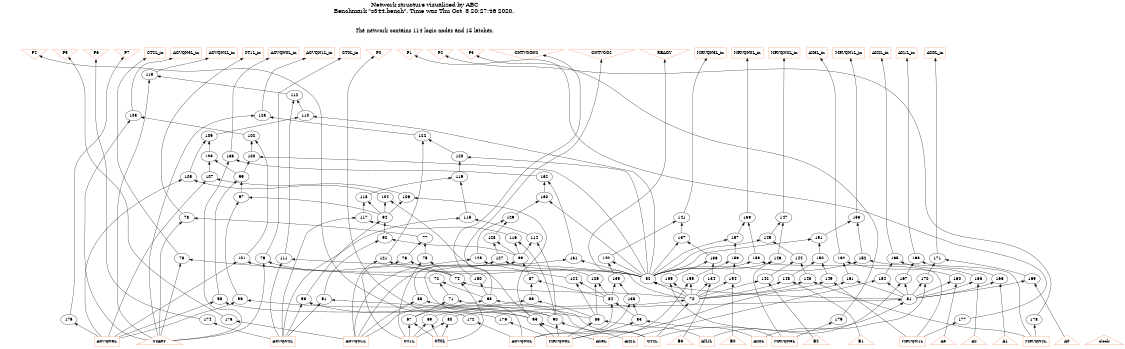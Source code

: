 # Network structure generated by ABC

digraph network {
size = "7.5,10";
center = true;
edge [dir = back];

{
  node [shape = plaintext];
  edge [style = invis];
  LevelTitle1 [label=""];
  LevelTitle2 [label=""];
  Level14 [label = ""];
  Level13 [label = ""];
  Level12 [label = ""];
  Level11 [label = ""];
  Level10 [label = ""];
  Level9 [label = ""];
  Level8 [label = ""];
  Level7 [label = ""];
  Level6 [label = ""];
  Level5 [label = ""];
  Level4 [label = ""];
  Level3 [label = ""];
  Level2 [label = ""];
  Level1 [label = ""];
  Level0 [label = ""];
  LevelTitle1 ->  LevelTitle2 ->  Level14 ->  Level13 ->  Level12 ->  Level11 ->  Level10 ->  Level9 ->  Level8 ->  Level7 ->  Level6 ->  Level5 ->  Level4 ->  Level3 ->  Level2 ->  Level1 ->  Level0;
}

{
  rank = same;
  LevelTitle1;
  title1 [shape=plaintext,
          fontsize=20,
          fontname = "Times-Roman",
          label="Network structure visualized by ABC\nBenchmark \"s344.bench\". Time was Thu Oct  8 20:27:46 2020. "
         ];
}

{
  rank = same;
  LevelTitle2;
  title2 [shape=plaintext,
          fontsize=18,
          fontname = "Times-Roman",
          label="The network contains 114 logic nodes and 15 latches.\n"
         ];
}

{
  rank = same;
  Level14;
  Node11 [label = "P4", shape = invtriangle, color = coral, fillcolor = coral];
  Node12 [label = "P5", shape = invtriangle, color = coral, fillcolor = coral];
  Node13 [label = "P6", shape = invtriangle, color = coral, fillcolor = coral];
  Node14 [label = "P7", shape = invtriangle, color = coral, fillcolor = coral];
  Node15 [label = "P0", shape = invtriangle, color = coral, fillcolor = coral];
  Node16 [label = "P1", shape = invtriangle, color = coral, fillcolor = coral];
  Node17 [label = "P2", shape = invtriangle, color = coral, fillcolor = coral];
  Node18 [label = "P3", shape = invtriangle, color = coral, fillcolor = coral];
  Node19 [label = "CNTVCON2", shape = invtriangle, color = coral, fillcolor = coral];
  Node20 [label = "CNTVCO2", shape = invtriangle, color = coral, fillcolor = coral];
  Node21 [label = "READY", shape = invtriangle, color = coral, fillcolor = coral];
  Node23 [label = "CT2L_in", shape = box, color = coral, fillcolor = coral];
  Node26 [label = "CT1L_in", shape = box, color = coral, fillcolor = coral];
  Node29 [label = "CT0L_in", shape = box, color = coral, fillcolor = coral];
  Node32 [label = "ACVQN3L_in", shape = box, color = coral, fillcolor = coral];
  Node35 [label = "ACVQN2L_in", shape = box, color = coral, fillcolor = coral];
  Node38 [label = "ACVQN1L_in", shape = box, color = coral, fillcolor = coral];
  Node41 [label = "ACVQN0L_in", shape = box, color = coral, fillcolor = coral];
  Node44 [label = "MRVQN3L_in", shape = box, color = coral, fillcolor = coral];
  Node47 [label = "MRVQN2L_in", shape = box, color = coral, fillcolor = coral];
  Node50 [label = "MRVQN1L_in", shape = box, color = coral, fillcolor = coral];
  Node53 [label = "MRVQN0L_in", shape = box, color = coral, fillcolor = coral];
  Node56 [label = "AX3L_in", shape = box, color = coral, fillcolor = coral];
  Node59 [label = "AX2L_in", shape = box, color = coral, fillcolor = coral];
  Node62 [label = "AX1L_in", shape = box, color = coral, fillcolor = coral];
  Node65 [label = "AX0L_in", shape = box, color = coral, fillcolor = coral];
}

{
  rank = same;
  Level13;
  Node113 [label = "113\n", shape = ellipse];
}

{
  rank = same;
  Level12;
  Node112 [label = "112\n", shape = ellipse];
}

{
  rank = same;
  Level11;
  Node103 [label = "103\n", shape = ellipse];
  Node110 [label = "110\n", shape = ellipse];
  Node123 [label = "123\n", shape = ellipse];
}

{
  rank = same;
  Level10;
  Node102 [label = "102\n", shape = ellipse];
  Node109 [label = "109\n", shape = ellipse];
  Node122 [label = "122\n", shape = ellipse];
}

{
  rank = same;
  Level9;
  Node100 [label = "100\n", shape = ellipse];
  Node108 [label = "108\n", shape = ellipse];
  Node120 [label = "120\n", shape = ellipse];
  Node133 [label = "133\n", shape = ellipse];
}

{
  rank = same;
  Level8;
  Node99 [label = "99\n", shape = ellipse];
  Node105 [label = "105\n", shape = ellipse];
  Node107 [label = "107\n", shape = ellipse];
  Node119 [label = "119\n", shape = ellipse];
  Node132 [label = "132\n", shape = ellipse];
}

{
  rank = same;
  Level7;
  Node97 [label = "97\n", shape = ellipse];
  Node104 [label = "104\n", shape = ellipse];
  Node106 [label = "106\n", shape = ellipse];
  Node118 [label = "118\n", shape = ellipse];
  Node130 [label = "130\n", shape = ellipse];
}

{
  rank = same;
  Level6;
  Node78 [label = "78\n", shape = ellipse];
  Node94 [label = "94\n", shape = ellipse];
  Node115 [label = "115\n", shape = ellipse];
  Node117 [label = "117\n", shape = ellipse];
  Node129 [label = "129\n", shape = ellipse];
  Node141 [label = "141\n", shape = ellipse];
  Node147 [label = "147\n", shape = ellipse];
  Node153 [label = "153\n", shape = ellipse];
  Node159 [label = "159\n", shape = ellipse];
}

{
  rank = same;
  Level5;
  Node77 [label = "77\n", shape = ellipse];
  Node92 [label = "92\n", shape = ellipse];
  Node114 [label = "114\n", shape = ellipse];
  Node116 [label = "116\n", shape = ellipse];
  Node128 [label = "128\n", shape = ellipse];
  Node137 [label = "137\n", shape = ellipse];
  Node145 [label = "145\n", shape = ellipse];
  Node151 [label = "151\n", shape = ellipse];
  Node157 [label = "157\n", shape = ellipse];
}

{
  rank = same;
  Level4;
  Node73 [label = "73\n", shape = ellipse];
  Node75 [label = "75\n", shape = ellipse];
  Node76 [label = "76\n", shape = ellipse];
  Node79 [label = "79\n", shape = ellipse];
  Node89 [label = "89\n", shape = ellipse];
  Node101 [label = "101\n", shape = ellipse];
  Node111 [label = "111\n", shape = ellipse];
  Node121 [label = "121\n", shape = ellipse];
  Node125 [label = "125\n", shape = ellipse];
  Node127 [label = "127\n", shape = ellipse];
  Node131 [label = "131\n", shape = ellipse];
  Node136 [label = "136\n", shape = ellipse];
  Node140 [label = "140\n", shape = ellipse];
  Node144 [label = "144\n", shape = ellipse];
  Node146 [label = "146\n", shape = ellipse];
  Node150 [label = "150\n", shape = ellipse];
  Node152 [label = "152\n", shape = ellipse];
  Node156 [label = "156\n", shape = ellipse];
  Node158 [label = "158\n", shape = ellipse];
  Node162 [label = "162\n", shape = ellipse];
  Node165 [label = "165\n", shape = ellipse];
  Node168 [label = "168\n", shape = ellipse];
  Node171 [label = "171\n", shape = ellipse];
}

{
  rank = same;
  Level3;
  Node72 [label = "72\n", shape = ellipse];
  Node74 [label = "74\n", shape = ellipse];
  Node82 [label = "82\n", shape = ellipse];
  Node87 [label = "87\n", shape = ellipse];
  Node124 [label = "124\n", shape = ellipse];
  Node126 [label = "126\n", shape = ellipse];
  Node134 [label = "134\n", shape = ellipse];
  Node135 [label = "135\n", shape = ellipse];
  Node139 [label = "139\n", shape = ellipse];
  Node142 [label = "142\n", shape = ellipse];
  Node143 [label = "143\n", shape = ellipse];
  Node148 [label = "148\n", shape = ellipse];
  Node149 [label = "149\n", shape = ellipse];
  Node154 [label = "154\n", shape = ellipse];
  Node155 [label = "155\n", shape = ellipse];
  Node160 [label = "160\n", shape = ellipse];
  Node161 [label = "161\n", shape = ellipse];
  Node163 [label = "163\n", shape = ellipse];
  Node164 [label = "164\n", shape = ellipse];
  Node166 [label = "166\n", shape = ellipse];
  Node167 [label = "167\n", shape = ellipse];
  Node169 [label = "169\n", shape = ellipse];
  Node170 [label = "170\n", shape = ellipse];
  Node180 [label = "180\n", shape = ellipse];
}

{
  rank = same;
  Level2;
  Node68 [label = "68\n", shape = ellipse];
  Node70 [label = "70\n", shape = ellipse];
  Node71 [label = "71\n", shape = ellipse];
  Node81 [label = "81\n", shape = ellipse];
  Node84 [label = "84\n", shape = ellipse];
  Node86 [label = "86\n", shape = ellipse];
  Node88 [label = "88\n", shape = ellipse];
  Node91 [label = "91\n", shape = ellipse];
  Node93 [label = "93\n", shape = ellipse];
  Node96 [label = "96\n", shape = ellipse];
  Node98 [label = "98\n", shape = ellipse];
  Node138 [label = "138\n", shape = ellipse];
}

{
  rank = same;
  Level1;
  Node67 [label = "67\n", shape = ellipse];
  Node69 [label = "69\n", shape = ellipse];
  Node80 [label = "80\n", shape = ellipse];
  Node83 [label = "83\n", shape = ellipse];
  Node85 [label = "85\n", shape = ellipse];
  Node90 [label = "90\n", shape = ellipse];
  Node95 [label = "95\n", shape = ellipse];
  Node172 [label = "172\n", shape = ellipse];
  Node173 [label = "173\n", shape = ellipse];
  Node174 [label = "174\n", shape = ellipse];
  Node175 [label = "175\n", shape = ellipse];
  Node176 [label = "176\n", shape = ellipse];
  Node177 [label = "177\n", shape = ellipse];
  Node178 [label = "178\n", shape = ellipse];
  Node179 [label = "179\n", shape = ellipse];
}

{
  rank = same;
  Level0;
  Node1 [label = "clock", shape = triangle, color = coral, fillcolor = coral];
  Node2 [label = "START", shape = triangle, color = coral, fillcolor = coral];
  Node3 [label = "B0", shape = triangle, color = coral, fillcolor = coral];
  Node4 [label = "B1", shape = triangle, color = coral, fillcolor = coral];
  Node5 [label = "B2", shape = triangle, color = coral, fillcolor = coral];
  Node6 [label = "B3", shape = triangle, color = coral, fillcolor = coral];
  Node7 [label = "A0", shape = triangle, color = coral, fillcolor = coral];
  Node8 [label = "A1", shape = triangle, color = coral, fillcolor = coral];
  Node9 [label = "A2", shape = triangle, color = coral, fillcolor = coral];
  Node10 [label = "A3", shape = triangle, color = coral, fillcolor = coral];
  Node24 [label = "CT2L", shape = box, color = coral, fillcolor = coral];
  Node27 [label = "CT1L", shape = box, color = coral, fillcolor = coral];
  Node30 [label = "CT0L", shape = box, color = coral, fillcolor = coral];
  Node33 [label = "ACVQN3L", shape = box, color = coral, fillcolor = coral];
  Node36 [label = "ACVQN2L", shape = box, color = coral, fillcolor = coral];
  Node39 [label = "ACVQN1L", shape = box, color = coral, fillcolor = coral];
  Node42 [label = "ACVQN0L", shape = box, color = coral, fillcolor = coral];
  Node45 [label = "MRVQN3L", shape = box, color = coral, fillcolor = coral];
  Node48 [label = "MRVQN2L", shape = box, color = coral, fillcolor = coral];
  Node51 [label = "MRVQN1L", shape = box, color = coral, fillcolor = coral];
  Node54 [label = "MRVQN0L", shape = box, color = coral, fillcolor = coral];
  Node57 [label = "AX3L", shape = box, color = coral, fillcolor = coral];
  Node60 [label = "AX2L", shape = box, color = coral, fillcolor = coral];
  Node63 [label = "AX1L", shape = box, color = coral, fillcolor = coral];
  Node66 [label = "AX0L", shape = box, color = coral, fillcolor = coral];
}

title1 -> title2 [style = invis];
title2 -> Node11 [style = invis];
title2 -> Node12 [style = invis];
title2 -> Node13 [style = invis];
title2 -> Node14 [style = invis];
title2 -> Node15 [style = invis];
title2 -> Node16 [style = invis];
title2 -> Node17 [style = invis];
title2 -> Node18 [style = invis];
title2 -> Node19 [style = invis];
title2 -> Node20 [style = invis];
title2 -> Node21 [style = invis];
title2 -> Node23 [style = invis];
title2 -> Node26 [style = invis];
title2 -> Node29 [style = invis];
title2 -> Node32 [style = invis];
title2 -> Node35 [style = invis];
title2 -> Node38 [style = invis];
title2 -> Node41 [style = invis];
title2 -> Node44 [style = invis];
title2 -> Node47 [style = invis];
title2 -> Node50 [style = invis];
title2 -> Node53 [style = invis];
title2 -> Node56 [style = invis];
title2 -> Node59 [style = invis];
title2 -> Node62 [style = invis];
title2 -> Node65 [style = invis];
Node11 -> Node12 [style = invis];
Node12 -> Node13 [style = invis];
Node13 -> Node14 [style = invis];
Node14 -> Node15 [style = invis];
Node15 -> Node16 [style = invis];
Node16 -> Node17 [style = invis];
Node17 -> Node18 [style = invis];
Node18 -> Node19 [style = invis];
Node19 -> Node20 [style = invis];
Node20 -> Node21 [style = invis];
Node11 -> Node172 [style = solid];
Node12 -> Node173 [style = solid];
Node13 -> Node174 [style = solid];
Node14 -> Node175 [style = solid];
Node15 -> Node176 [style = solid];
Node16 -> Node177 [style = solid];
Node17 -> Node178 [style = solid];
Node18 -> Node179 [style = solid];
Node19 -> Node180 [style = solid];
Node20 -> Node68 [style = solid];
Node21 -> Node70 [style = solid];
Node23 -> Node73 [style = solid];
Node26 -> Node78 [style = solid];
Node29 -> Node79 [style = solid];
Node32 -> Node103 [style = solid];
Node35 -> Node113 [style = solid];
Node38 -> Node123 [style = solid];
Node41 -> Node133 [style = solid];
Node44 -> Node141 [style = solid];
Node47 -> Node147 [style = solid];
Node50 -> Node153 [style = solid];
Node53 -> Node159 [style = solid];
Node56 -> Node162 [style = solid];
Node59 -> Node165 [style = solid];
Node62 -> Node168 [style = solid];
Node65 -> Node171 [style = solid];
Node67 -> Node27 [style = solid];
Node67 -> Node30 [style = solid];
Node68 -> Node24 [style = solid];
Node68 -> Node67 [style = solid];
Node69 -> Node27 [style = solid];
Node69 -> Node30 [style = solid];
Node70 -> Node24 [style = solid];
Node70 -> Node69 [style = solid];
Node71 -> Node24 [style = solid];
Node71 -> Node67 [style = solid];
Node72 -> Node68 [style = solid];
Node72 -> Node71 [style = solid];
Node73 -> Node2 [style = solid];
Node73 -> Node72 [style = solid];
Node74 -> Node30 [style = solid];
Node74 -> Node70 [style = solid];
Node75 -> Node27 [style = solid];
Node75 -> Node74 [style = solid];
Node76 -> Node27 [style = solid];
Node76 -> Node74 [style = solid];
Node77 -> Node75 [style = solid];
Node77 -> Node76 [style = solid];
Node78 -> Node2 [style = solid];
Node78 -> Node77 [style = solid];
Node79 -> Node2 [style = solid];
Node79 -> Node74 [style = solid];
Node80 -> Node27 [style = solid];
Node80 -> Node30 [style = solid];
Node81 -> Node24 [style = solid];
Node81 -> Node80 [style = solid];
Node82 -> Node70 [style = solid];
Node82 -> Node81 [style = solid];
Node83 -> Node54 [style = solid];
Node83 -> Node66 [style = solid];
Node84 -> Node42 [style = solid];
Node84 -> Node83 [style = solid];
Node85 -> Node54 [style = solid];
Node85 -> Node63 [style = solid];
Node86 -> Node39 [style = solid];
Node86 -> Node85 [style = solid];
Node87 -> Node84 [style = solid];
Node87 -> Node86 [style = solid];
Node88 -> Node39 [style = solid];
Node88 -> Node85 [style = solid];
Node89 -> Node87 [style = solid];
Node89 -> Node88 [style = solid];
Node90 -> Node54 [style = solid];
Node90 -> Node60 [style = solid];
Node91 -> Node36 [style = solid];
Node91 -> Node90 [style = solid];
Node92 -> Node89 [style = solid];
Node92 -> Node91 [style = solid];
Node93 -> Node36 [style = solid];
Node93 -> Node90 [style = solid];
Node94 -> Node92 [style = solid];
Node94 -> Node93 [style = solid];
Node95 -> Node54 [style = solid];
Node95 -> Node57 [style = solid];
Node96 -> Node33 [style = solid];
Node96 -> Node95 [style = solid];
Node97 -> Node94 [style = solid];
Node97 -> Node96 [style = solid];
Node98 -> Node33 [style = solid];
Node98 -> Node95 [style = solid];
Node99 -> Node97 [style = solid];
Node99 -> Node98 [style = solid];
Node100 -> Node82 [style = solid];
Node100 -> Node99 [style = solid];
Node101 -> Node33 [style = solid];
Node101 -> Node82 [style = solid];
Node102 -> Node100 [style = solid];
Node102 -> Node101 [style = solid];
Node103 -> Node2 [style = solid];
Node103 -> Node102 [style = solid];
Node104 -> Node94 [style = solid];
Node104 -> Node95 [style = solid];
Node105 -> Node33 [style = solid];
Node105 -> Node104 [style = solid];
Node106 -> Node94 [style = solid];
Node106 -> Node95 [style = solid];
Node107 -> Node33 [style = solid];
Node107 -> Node106 [style = solid];
Node108 -> Node99 [style = solid];
Node108 -> Node107 [style = solid];
Node109 -> Node105 [style = solid];
Node109 -> Node108 [style = solid];
Node110 -> Node82 [style = solid];
Node110 -> Node109 [style = solid];
Node111 -> Node36 [style = solid];
Node111 -> Node82 [style = solid];
Node112 -> Node110 [style = solid];
Node112 -> Node111 [style = solid];
Node113 -> Node2 [style = solid];
Node113 -> Node112 [style = solid];
Node114 -> Node89 [style = solid];
Node114 -> Node90 [style = solid];
Node115 -> Node36 [style = solid];
Node115 -> Node114 [style = solid];
Node116 -> Node89 [style = solid];
Node116 -> Node90 [style = solid];
Node117 -> Node36 [style = solid];
Node117 -> Node116 [style = solid];
Node118 -> Node94 [style = solid];
Node118 -> Node117 [style = solid];
Node119 -> Node115 [style = solid];
Node119 -> Node118 [style = solid];
Node120 -> Node82 [style = solid];
Node120 -> Node119 [style = solid];
Node121 -> Node39 [style = solid];
Node121 -> Node82 [style = solid];
Node122 -> Node120 [style = solid];
Node122 -> Node121 [style = solid];
Node123 -> Node2 [style = solid];
Node123 -> Node122 [style = solid];
Node124 -> Node84 [style = solid];
Node124 -> Node85 [style = solid];
Node125 -> Node39 [style = solid];
Node125 -> Node124 [style = solid];
Node126 -> Node84 [style = solid];
Node126 -> Node85 [style = solid];
Node127 -> Node39 [style = solid];
Node127 -> Node126 [style = solid];
Node128 -> Node89 [style = solid];
Node128 -> Node127 [style = solid];
Node129 -> Node125 [style = solid];
Node129 -> Node128 [style = solid];
Node130 -> Node82 [style = solid];
Node130 -> Node129 [style = solid];
Node131 -> Node42 [style = solid];
Node131 -> Node82 [style = solid];
Node132 -> Node130 [style = solid];
Node132 -> Node131 [style = solid];
Node133 -> Node2 [style = solid];
Node133 -> Node132 [style = solid];
Node134 -> Node6 [style = solid];
Node134 -> Node70 [style = solid];
Node135 -> Node45 [style = solid];
Node135 -> Node70 [style = solid];
Node136 -> Node134 [style = solid];
Node136 -> Node135 [style = solid];
Node137 -> Node82 [style = solid];
Node137 -> Node136 [style = solid];
Node138 -> Node42 [style = solid];
Node138 -> Node83 [style = solid];
Node139 -> Node84 [style = solid];
Node139 -> Node138 [style = solid];
Node140 -> Node82 [style = solid];
Node140 -> Node139 [style = solid];
Node141 -> Node137 [style = solid];
Node141 -> Node140 [style = solid];
Node142 -> Node5 [style = solid];
Node142 -> Node70 [style = solid];
Node143 -> Node48 [style = solid];
Node143 -> Node70 [style = solid];
Node144 -> Node142 [style = solid];
Node144 -> Node143 [style = solid];
Node145 -> Node82 [style = solid];
Node145 -> Node144 [style = solid];
Node146 -> Node45 [style = solid];
Node146 -> Node82 [style = solid];
Node147 -> Node145 [style = solid];
Node147 -> Node146 [style = solid];
Node148 -> Node4 [style = solid];
Node148 -> Node70 [style = solid];
Node149 -> Node51 [style = solid];
Node149 -> Node70 [style = solid];
Node150 -> Node148 [style = solid];
Node150 -> Node149 [style = solid];
Node151 -> Node82 [style = solid];
Node151 -> Node150 [style = solid];
Node152 -> Node48 [style = solid];
Node152 -> Node82 [style = solid];
Node153 -> Node151 [style = solid];
Node153 -> Node152 [style = solid];
Node154 -> Node3 [style = solid];
Node154 -> Node70 [style = solid];
Node155 -> Node54 [style = solid];
Node155 -> Node70 [style = solid];
Node156 -> Node154 [style = solid];
Node156 -> Node155 [style = solid];
Node157 -> Node82 [style = solid];
Node157 -> Node156 [style = solid];
Node158 -> Node51 [style = solid];
Node158 -> Node82 [style = solid];
Node159 -> Node157 [style = solid];
Node159 -> Node158 [style = solid];
Node160 -> Node10 [style = solid];
Node160 -> Node81 [style = solid];
Node161 -> Node57 [style = solid];
Node161 -> Node81 [style = solid];
Node162 -> Node160 [style = solid];
Node162 -> Node161 [style = solid];
Node163 -> Node9 [style = solid];
Node163 -> Node81 [style = solid];
Node164 -> Node60 [style = solid];
Node164 -> Node81 [style = solid];
Node165 -> Node163 [style = solid];
Node165 -> Node164 [style = solid];
Node166 -> Node8 [style = solid];
Node166 -> Node81 [style = solid];
Node167 -> Node63 [style = solid];
Node167 -> Node81 [style = solid];
Node168 -> Node166 [style = solid];
Node168 -> Node167 [style = solid];
Node169 -> Node7 [style = solid];
Node169 -> Node81 [style = solid];
Node170 -> Node66 [style = solid];
Node170 -> Node81 [style = solid];
Node171 -> Node169 [style = solid];
Node171 -> Node170 [style = solid];
Node172 -> Node42 [style = solid];
Node173 -> Node39 [style = solid];
Node174 -> Node36 [style = solid];
Node175 -> Node33 [style = solid];
Node176 -> Node54 [style = solid];
Node177 -> Node51 [style = solid];
Node178 -> Node48 [style = solid];
Node179 -> Node45 [style = solid];
Node180 -> Node68 [style = solid];
}

